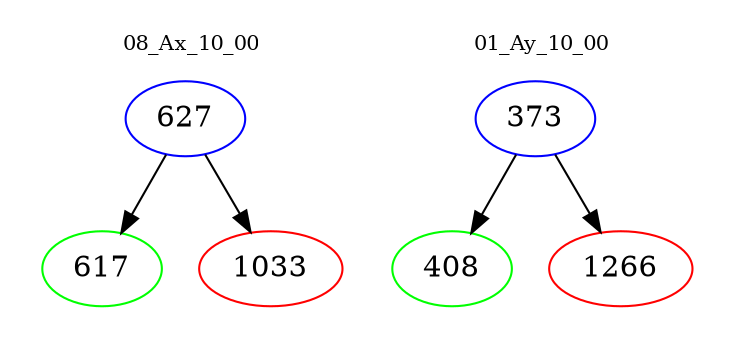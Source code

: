 digraph{
subgraph cluster_0 {
color = white
label = "08_Ax_10_00";
fontsize=10;
T0_627 [label="627", color="blue"]
T0_627 -> T0_617 [color="black"]
T0_617 [label="617", color="green"]
T0_627 -> T0_1033 [color="black"]
T0_1033 [label="1033", color="red"]
}
subgraph cluster_1 {
color = white
label = "01_Ay_10_00";
fontsize=10;
T1_373 [label="373", color="blue"]
T1_373 -> T1_408 [color="black"]
T1_408 [label="408", color="green"]
T1_373 -> T1_1266 [color="black"]
T1_1266 [label="1266", color="red"]
}
}
